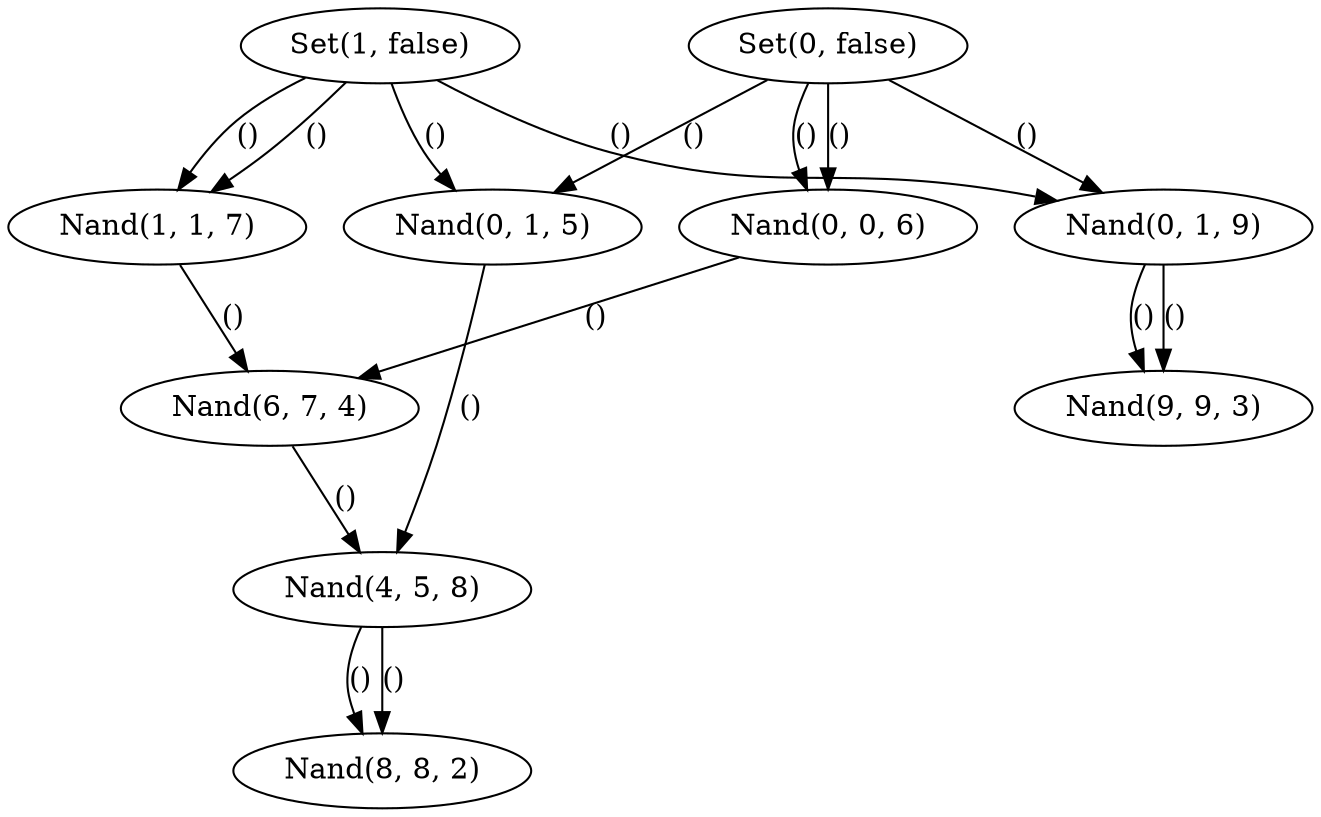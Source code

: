 digraph {
    0 [ label = "Set(0, false)" ]
    1 [ label = "Set(1, false)" ]
    2 [ label = "Nand(8, 8, 2)" ]
    3 [ label = "Nand(9, 9, 3)" ]
    4 [ label = "Nand(6, 7, 4)" ]
    5 [ label = "Nand(0, 1, 5)" ]
    6 [ label = "Nand(0, 0, 6)" ]
    7 [ label = "Nand(1, 1, 7)" ]
    8 [ label = "Nand(4, 5, 8)" ]
    9 [ label = "Nand(0, 1, 9)" ]
    0 -> 6 [ label = "()" ]
    0 -> 6 [ label = "()" ]
    1 -> 7 [ label = "()" ]
    1 -> 7 [ label = "()" ]
    6 -> 4 [ label = "()" ]
    7 -> 4 [ label = "()" ]
    0 -> 5 [ label = "()" ]
    1 -> 5 [ label = "()" ]
    4 -> 8 [ label = "()" ]
    5 -> 8 [ label = "()" ]
    8 -> 2 [ label = "()" ]
    8 -> 2 [ label = "()" ]
    0 -> 9 [ label = "()" ]
    1 -> 9 [ label = "()" ]
    9 -> 3 [ label = "()" ]
    9 -> 3 [ label = "()" ]
}
